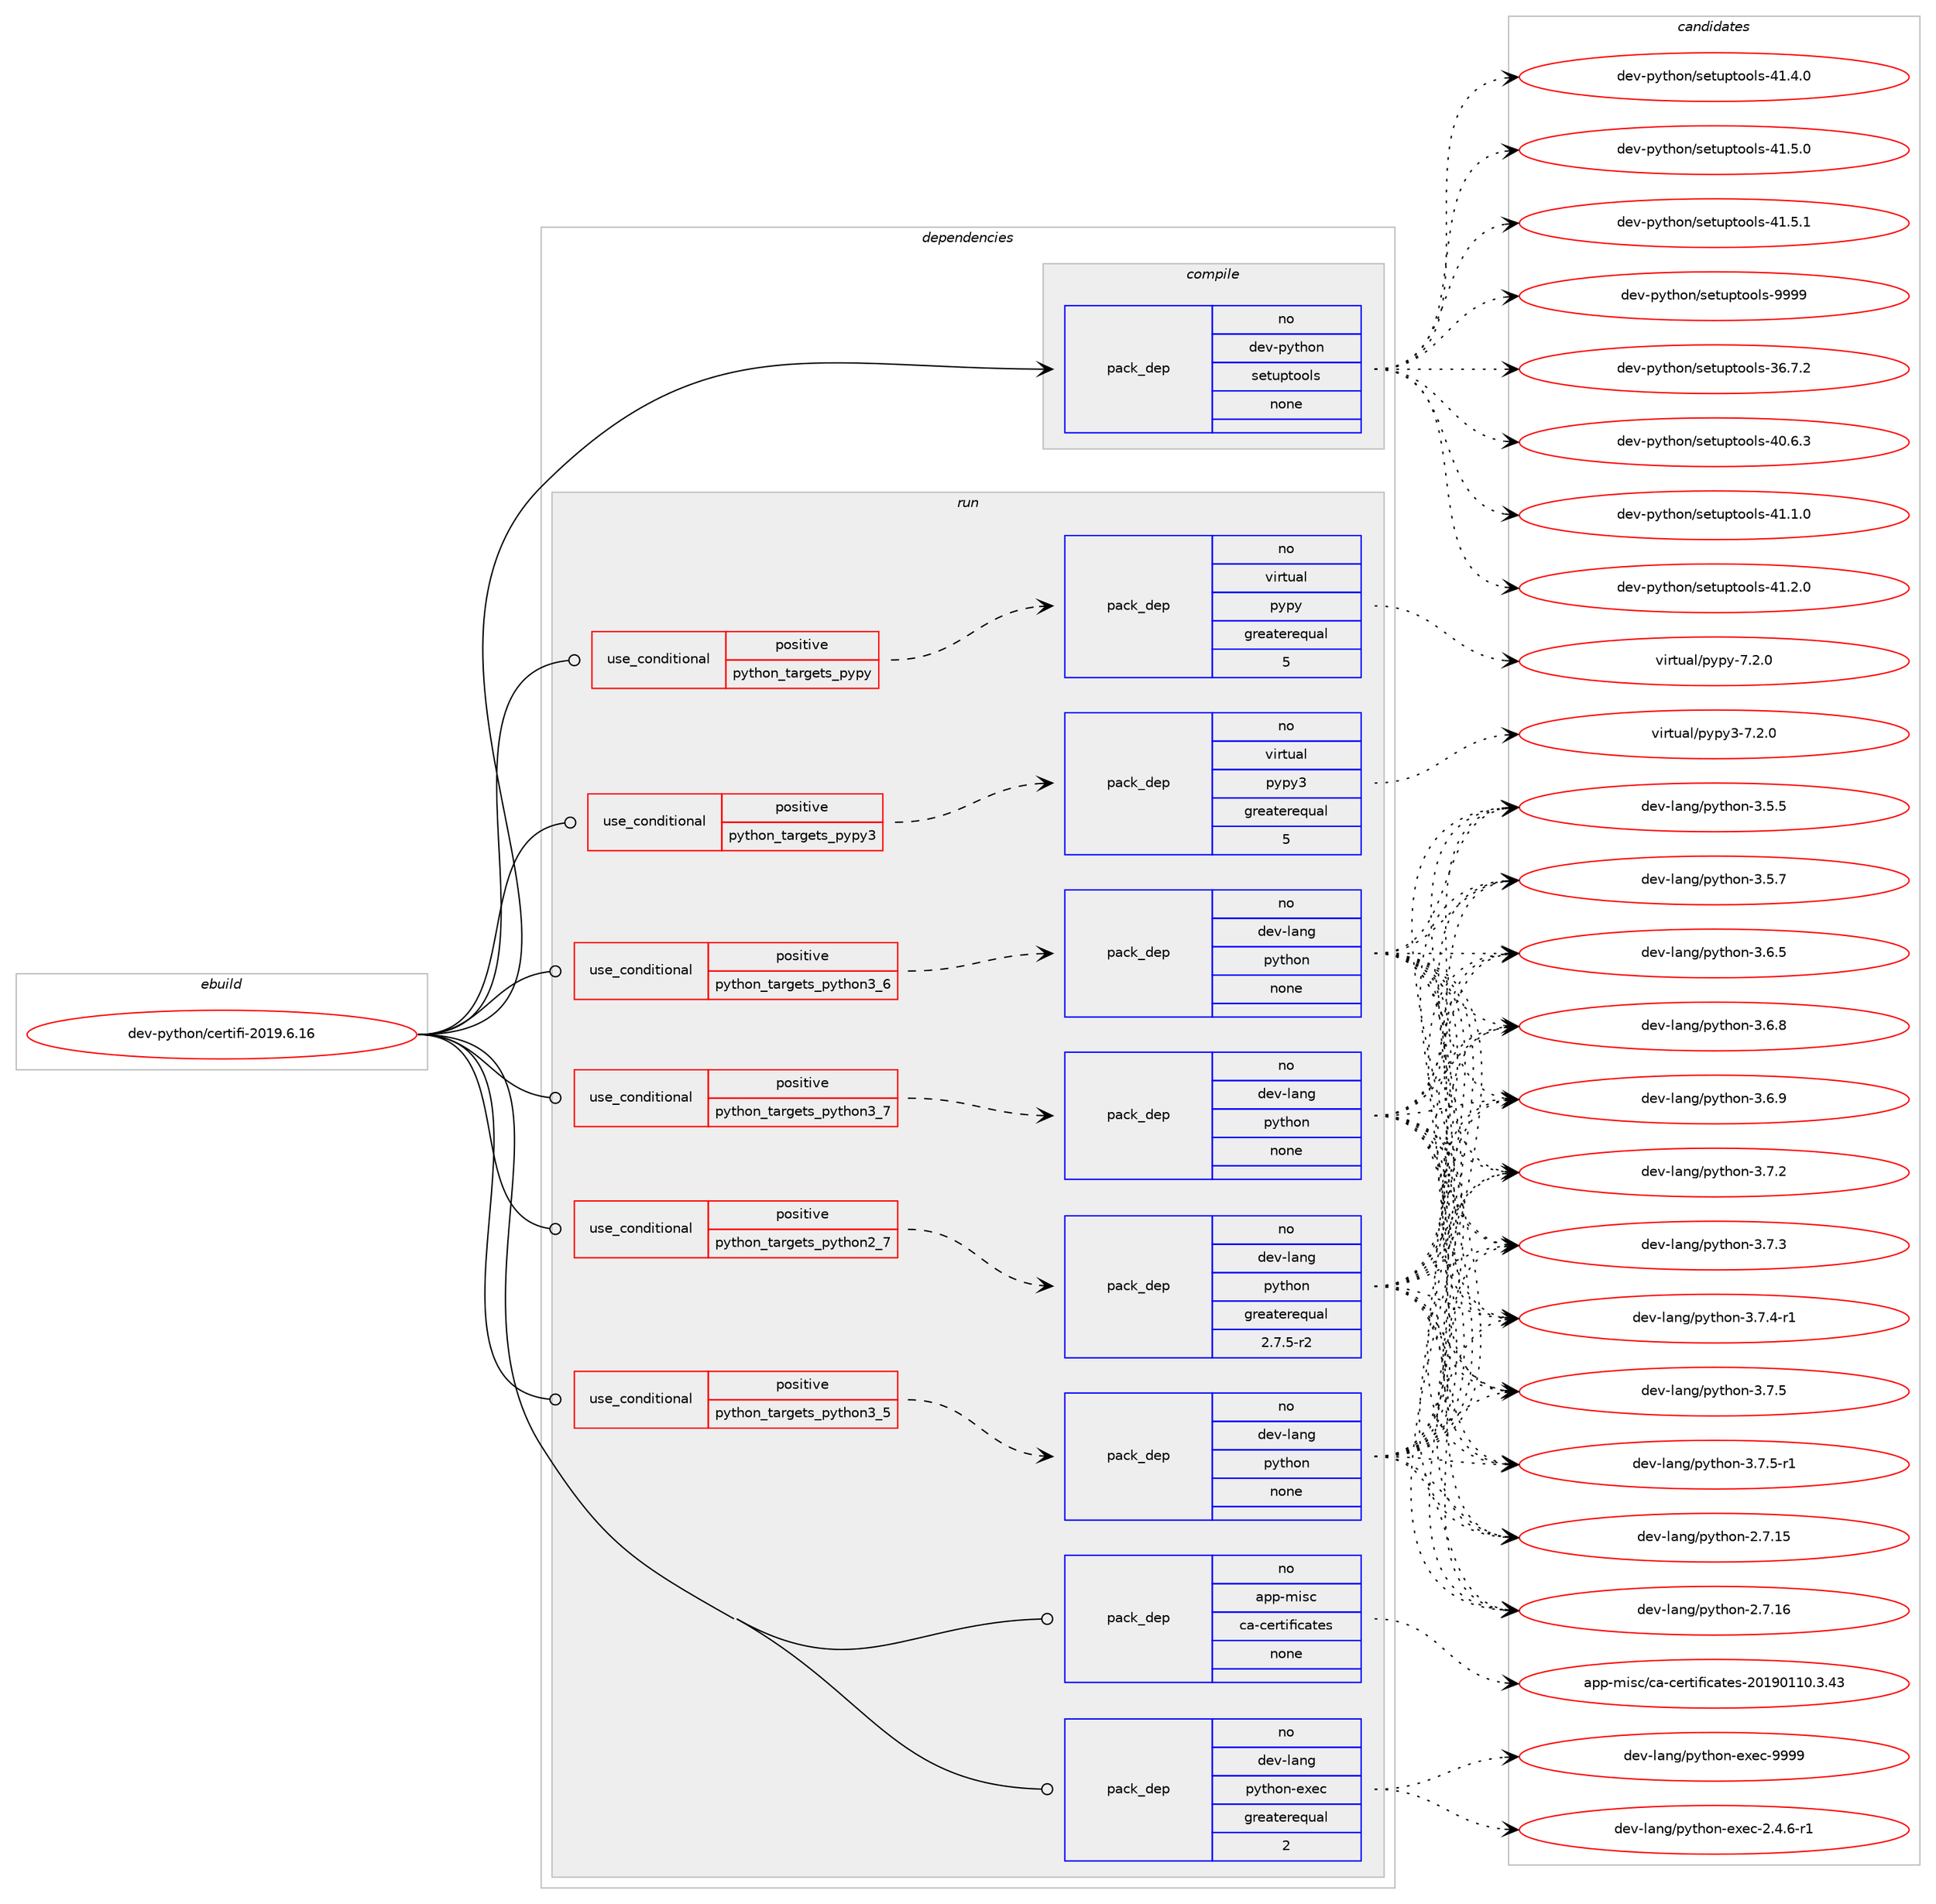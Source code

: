 digraph prolog {

# *************
# Graph options
# *************

newrank=true;
concentrate=true;
compound=true;
graph [rankdir=LR,fontname=Helvetica,fontsize=10,ranksep=1.5];#, ranksep=2.5, nodesep=0.2];
edge  [arrowhead=vee];
node  [fontname=Helvetica,fontsize=10];

# **********
# The ebuild
# **********

subgraph cluster_leftcol {
color=gray;
rank=same;
label=<<i>ebuild</i>>;
id [label="dev-python/certifi-2019.6.16", color=red, width=4, href="../dev-python/certifi-2019.6.16.svg"];
}

# ****************
# The dependencies
# ****************

subgraph cluster_midcol {
color=gray;
label=<<i>dependencies</i>>;
subgraph cluster_compile {
fillcolor="#eeeeee";
style=filled;
label=<<i>compile</i>>;
subgraph pack449265 {
dependency598387 [label=<<TABLE BORDER="0" CELLBORDER="1" CELLSPACING="0" CELLPADDING="4" WIDTH="220"><TR><TD ROWSPAN="6" CELLPADDING="30">pack_dep</TD></TR><TR><TD WIDTH="110">no</TD></TR><TR><TD>dev-python</TD></TR><TR><TD>setuptools</TD></TR><TR><TD>none</TD></TR><TR><TD></TD></TR></TABLE>>, shape=none, color=blue];
}
id:e -> dependency598387:w [weight=20,style="solid",arrowhead="vee"];
}
subgraph cluster_compileandrun {
fillcolor="#eeeeee";
style=filled;
label=<<i>compile and run</i>>;
}
subgraph cluster_run {
fillcolor="#eeeeee";
style=filled;
label=<<i>run</i>>;
subgraph cond137343 {
dependency598388 [label=<<TABLE BORDER="0" CELLBORDER="1" CELLSPACING="0" CELLPADDING="4"><TR><TD ROWSPAN="3" CELLPADDING="10">use_conditional</TD></TR><TR><TD>positive</TD></TR><TR><TD>python_targets_pypy</TD></TR></TABLE>>, shape=none, color=red];
subgraph pack449266 {
dependency598389 [label=<<TABLE BORDER="0" CELLBORDER="1" CELLSPACING="0" CELLPADDING="4" WIDTH="220"><TR><TD ROWSPAN="6" CELLPADDING="30">pack_dep</TD></TR><TR><TD WIDTH="110">no</TD></TR><TR><TD>virtual</TD></TR><TR><TD>pypy</TD></TR><TR><TD>greaterequal</TD></TR><TR><TD>5</TD></TR></TABLE>>, shape=none, color=blue];
}
dependency598388:e -> dependency598389:w [weight=20,style="dashed",arrowhead="vee"];
}
id:e -> dependency598388:w [weight=20,style="solid",arrowhead="odot"];
subgraph cond137344 {
dependency598390 [label=<<TABLE BORDER="0" CELLBORDER="1" CELLSPACING="0" CELLPADDING="4"><TR><TD ROWSPAN="3" CELLPADDING="10">use_conditional</TD></TR><TR><TD>positive</TD></TR><TR><TD>python_targets_pypy3</TD></TR></TABLE>>, shape=none, color=red];
subgraph pack449267 {
dependency598391 [label=<<TABLE BORDER="0" CELLBORDER="1" CELLSPACING="0" CELLPADDING="4" WIDTH="220"><TR><TD ROWSPAN="6" CELLPADDING="30">pack_dep</TD></TR><TR><TD WIDTH="110">no</TD></TR><TR><TD>virtual</TD></TR><TR><TD>pypy3</TD></TR><TR><TD>greaterequal</TD></TR><TR><TD>5</TD></TR></TABLE>>, shape=none, color=blue];
}
dependency598390:e -> dependency598391:w [weight=20,style="dashed",arrowhead="vee"];
}
id:e -> dependency598390:w [weight=20,style="solid",arrowhead="odot"];
subgraph cond137345 {
dependency598392 [label=<<TABLE BORDER="0" CELLBORDER="1" CELLSPACING="0" CELLPADDING="4"><TR><TD ROWSPAN="3" CELLPADDING="10">use_conditional</TD></TR><TR><TD>positive</TD></TR><TR><TD>python_targets_python2_7</TD></TR></TABLE>>, shape=none, color=red];
subgraph pack449268 {
dependency598393 [label=<<TABLE BORDER="0" CELLBORDER="1" CELLSPACING="0" CELLPADDING="4" WIDTH="220"><TR><TD ROWSPAN="6" CELLPADDING="30">pack_dep</TD></TR><TR><TD WIDTH="110">no</TD></TR><TR><TD>dev-lang</TD></TR><TR><TD>python</TD></TR><TR><TD>greaterequal</TD></TR><TR><TD>2.7.5-r2</TD></TR></TABLE>>, shape=none, color=blue];
}
dependency598392:e -> dependency598393:w [weight=20,style="dashed",arrowhead="vee"];
}
id:e -> dependency598392:w [weight=20,style="solid",arrowhead="odot"];
subgraph cond137346 {
dependency598394 [label=<<TABLE BORDER="0" CELLBORDER="1" CELLSPACING="0" CELLPADDING="4"><TR><TD ROWSPAN="3" CELLPADDING="10">use_conditional</TD></TR><TR><TD>positive</TD></TR><TR><TD>python_targets_python3_5</TD></TR></TABLE>>, shape=none, color=red];
subgraph pack449269 {
dependency598395 [label=<<TABLE BORDER="0" CELLBORDER="1" CELLSPACING="0" CELLPADDING="4" WIDTH="220"><TR><TD ROWSPAN="6" CELLPADDING="30">pack_dep</TD></TR><TR><TD WIDTH="110">no</TD></TR><TR><TD>dev-lang</TD></TR><TR><TD>python</TD></TR><TR><TD>none</TD></TR><TR><TD></TD></TR></TABLE>>, shape=none, color=blue];
}
dependency598394:e -> dependency598395:w [weight=20,style="dashed",arrowhead="vee"];
}
id:e -> dependency598394:w [weight=20,style="solid",arrowhead="odot"];
subgraph cond137347 {
dependency598396 [label=<<TABLE BORDER="0" CELLBORDER="1" CELLSPACING="0" CELLPADDING="4"><TR><TD ROWSPAN="3" CELLPADDING="10">use_conditional</TD></TR><TR><TD>positive</TD></TR><TR><TD>python_targets_python3_6</TD></TR></TABLE>>, shape=none, color=red];
subgraph pack449270 {
dependency598397 [label=<<TABLE BORDER="0" CELLBORDER="1" CELLSPACING="0" CELLPADDING="4" WIDTH="220"><TR><TD ROWSPAN="6" CELLPADDING="30">pack_dep</TD></TR><TR><TD WIDTH="110">no</TD></TR><TR><TD>dev-lang</TD></TR><TR><TD>python</TD></TR><TR><TD>none</TD></TR><TR><TD></TD></TR></TABLE>>, shape=none, color=blue];
}
dependency598396:e -> dependency598397:w [weight=20,style="dashed",arrowhead="vee"];
}
id:e -> dependency598396:w [weight=20,style="solid",arrowhead="odot"];
subgraph cond137348 {
dependency598398 [label=<<TABLE BORDER="0" CELLBORDER="1" CELLSPACING="0" CELLPADDING="4"><TR><TD ROWSPAN="3" CELLPADDING="10">use_conditional</TD></TR><TR><TD>positive</TD></TR><TR><TD>python_targets_python3_7</TD></TR></TABLE>>, shape=none, color=red];
subgraph pack449271 {
dependency598399 [label=<<TABLE BORDER="0" CELLBORDER="1" CELLSPACING="0" CELLPADDING="4" WIDTH="220"><TR><TD ROWSPAN="6" CELLPADDING="30">pack_dep</TD></TR><TR><TD WIDTH="110">no</TD></TR><TR><TD>dev-lang</TD></TR><TR><TD>python</TD></TR><TR><TD>none</TD></TR><TR><TD></TD></TR></TABLE>>, shape=none, color=blue];
}
dependency598398:e -> dependency598399:w [weight=20,style="dashed",arrowhead="vee"];
}
id:e -> dependency598398:w [weight=20,style="solid",arrowhead="odot"];
subgraph pack449272 {
dependency598400 [label=<<TABLE BORDER="0" CELLBORDER="1" CELLSPACING="0" CELLPADDING="4" WIDTH="220"><TR><TD ROWSPAN="6" CELLPADDING="30">pack_dep</TD></TR><TR><TD WIDTH="110">no</TD></TR><TR><TD>app-misc</TD></TR><TR><TD>ca-certificates</TD></TR><TR><TD>none</TD></TR><TR><TD></TD></TR></TABLE>>, shape=none, color=blue];
}
id:e -> dependency598400:w [weight=20,style="solid",arrowhead="odot"];
subgraph pack449273 {
dependency598401 [label=<<TABLE BORDER="0" CELLBORDER="1" CELLSPACING="0" CELLPADDING="4" WIDTH="220"><TR><TD ROWSPAN="6" CELLPADDING="30">pack_dep</TD></TR><TR><TD WIDTH="110">no</TD></TR><TR><TD>dev-lang</TD></TR><TR><TD>python-exec</TD></TR><TR><TD>greaterequal</TD></TR><TR><TD>2</TD></TR></TABLE>>, shape=none, color=blue];
}
id:e -> dependency598401:w [weight=20,style="solid",arrowhead="odot"];
}
}

# **************
# The candidates
# **************

subgraph cluster_choices {
rank=same;
color=gray;
label=<<i>candidates</i>>;

subgraph choice449265 {
color=black;
nodesep=1;
choice100101118451121211161041111104711510111611711211611111110811545515446554650 [label="dev-python/setuptools-36.7.2", color=red, width=4,href="../dev-python/setuptools-36.7.2.svg"];
choice100101118451121211161041111104711510111611711211611111110811545524846544651 [label="dev-python/setuptools-40.6.3", color=red, width=4,href="../dev-python/setuptools-40.6.3.svg"];
choice100101118451121211161041111104711510111611711211611111110811545524946494648 [label="dev-python/setuptools-41.1.0", color=red, width=4,href="../dev-python/setuptools-41.1.0.svg"];
choice100101118451121211161041111104711510111611711211611111110811545524946504648 [label="dev-python/setuptools-41.2.0", color=red, width=4,href="../dev-python/setuptools-41.2.0.svg"];
choice100101118451121211161041111104711510111611711211611111110811545524946524648 [label="dev-python/setuptools-41.4.0", color=red, width=4,href="../dev-python/setuptools-41.4.0.svg"];
choice100101118451121211161041111104711510111611711211611111110811545524946534648 [label="dev-python/setuptools-41.5.0", color=red, width=4,href="../dev-python/setuptools-41.5.0.svg"];
choice100101118451121211161041111104711510111611711211611111110811545524946534649 [label="dev-python/setuptools-41.5.1", color=red, width=4,href="../dev-python/setuptools-41.5.1.svg"];
choice10010111845112121116104111110471151011161171121161111111081154557575757 [label="dev-python/setuptools-9999", color=red, width=4,href="../dev-python/setuptools-9999.svg"];
dependency598387:e -> choice100101118451121211161041111104711510111611711211611111110811545515446554650:w [style=dotted,weight="100"];
dependency598387:e -> choice100101118451121211161041111104711510111611711211611111110811545524846544651:w [style=dotted,weight="100"];
dependency598387:e -> choice100101118451121211161041111104711510111611711211611111110811545524946494648:w [style=dotted,weight="100"];
dependency598387:e -> choice100101118451121211161041111104711510111611711211611111110811545524946504648:w [style=dotted,weight="100"];
dependency598387:e -> choice100101118451121211161041111104711510111611711211611111110811545524946524648:w [style=dotted,weight="100"];
dependency598387:e -> choice100101118451121211161041111104711510111611711211611111110811545524946534648:w [style=dotted,weight="100"];
dependency598387:e -> choice100101118451121211161041111104711510111611711211611111110811545524946534649:w [style=dotted,weight="100"];
dependency598387:e -> choice10010111845112121116104111110471151011161171121161111111081154557575757:w [style=dotted,weight="100"];
}
subgraph choice449266 {
color=black;
nodesep=1;
choice1181051141161179710847112121112121455546504648 [label="virtual/pypy-7.2.0", color=red, width=4,href="../virtual/pypy-7.2.0.svg"];
dependency598389:e -> choice1181051141161179710847112121112121455546504648:w [style=dotted,weight="100"];
}
subgraph choice449267 {
color=black;
nodesep=1;
choice118105114116117971084711212111212151455546504648 [label="virtual/pypy3-7.2.0", color=red, width=4,href="../virtual/pypy3-7.2.0.svg"];
dependency598391:e -> choice118105114116117971084711212111212151455546504648:w [style=dotted,weight="100"];
}
subgraph choice449268 {
color=black;
nodesep=1;
choice10010111845108971101034711212111610411111045504655464953 [label="dev-lang/python-2.7.15", color=red, width=4,href="../dev-lang/python-2.7.15.svg"];
choice10010111845108971101034711212111610411111045504655464954 [label="dev-lang/python-2.7.16", color=red, width=4,href="../dev-lang/python-2.7.16.svg"];
choice100101118451089711010347112121116104111110455146534653 [label="dev-lang/python-3.5.5", color=red, width=4,href="../dev-lang/python-3.5.5.svg"];
choice100101118451089711010347112121116104111110455146534655 [label="dev-lang/python-3.5.7", color=red, width=4,href="../dev-lang/python-3.5.7.svg"];
choice100101118451089711010347112121116104111110455146544653 [label="dev-lang/python-3.6.5", color=red, width=4,href="../dev-lang/python-3.6.5.svg"];
choice100101118451089711010347112121116104111110455146544656 [label="dev-lang/python-3.6.8", color=red, width=4,href="../dev-lang/python-3.6.8.svg"];
choice100101118451089711010347112121116104111110455146544657 [label="dev-lang/python-3.6.9", color=red, width=4,href="../dev-lang/python-3.6.9.svg"];
choice100101118451089711010347112121116104111110455146554650 [label="dev-lang/python-3.7.2", color=red, width=4,href="../dev-lang/python-3.7.2.svg"];
choice100101118451089711010347112121116104111110455146554651 [label="dev-lang/python-3.7.3", color=red, width=4,href="../dev-lang/python-3.7.3.svg"];
choice1001011184510897110103471121211161041111104551465546524511449 [label="dev-lang/python-3.7.4-r1", color=red, width=4,href="../dev-lang/python-3.7.4-r1.svg"];
choice100101118451089711010347112121116104111110455146554653 [label="dev-lang/python-3.7.5", color=red, width=4,href="../dev-lang/python-3.7.5.svg"];
choice1001011184510897110103471121211161041111104551465546534511449 [label="dev-lang/python-3.7.5-r1", color=red, width=4,href="../dev-lang/python-3.7.5-r1.svg"];
dependency598393:e -> choice10010111845108971101034711212111610411111045504655464953:w [style=dotted,weight="100"];
dependency598393:e -> choice10010111845108971101034711212111610411111045504655464954:w [style=dotted,weight="100"];
dependency598393:e -> choice100101118451089711010347112121116104111110455146534653:w [style=dotted,weight="100"];
dependency598393:e -> choice100101118451089711010347112121116104111110455146534655:w [style=dotted,weight="100"];
dependency598393:e -> choice100101118451089711010347112121116104111110455146544653:w [style=dotted,weight="100"];
dependency598393:e -> choice100101118451089711010347112121116104111110455146544656:w [style=dotted,weight="100"];
dependency598393:e -> choice100101118451089711010347112121116104111110455146544657:w [style=dotted,weight="100"];
dependency598393:e -> choice100101118451089711010347112121116104111110455146554650:w [style=dotted,weight="100"];
dependency598393:e -> choice100101118451089711010347112121116104111110455146554651:w [style=dotted,weight="100"];
dependency598393:e -> choice1001011184510897110103471121211161041111104551465546524511449:w [style=dotted,weight="100"];
dependency598393:e -> choice100101118451089711010347112121116104111110455146554653:w [style=dotted,weight="100"];
dependency598393:e -> choice1001011184510897110103471121211161041111104551465546534511449:w [style=dotted,weight="100"];
}
subgraph choice449269 {
color=black;
nodesep=1;
choice10010111845108971101034711212111610411111045504655464953 [label="dev-lang/python-2.7.15", color=red, width=4,href="../dev-lang/python-2.7.15.svg"];
choice10010111845108971101034711212111610411111045504655464954 [label="dev-lang/python-2.7.16", color=red, width=4,href="../dev-lang/python-2.7.16.svg"];
choice100101118451089711010347112121116104111110455146534653 [label="dev-lang/python-3.5.5", color=red, width=4,href="../dev-lang/python-3.5.5.svg"];
choice100101118451089711010347112121116104111110455146534655 [label="dev-lang/python-3.5.7", color=red, width=4,href="../dev-lang/python-3.5.7.svg"];
choice100101118451089711010347112121116104111110455146544653 [label="dev-lang/python-3.6.5", color=red, width=4,href="../dev-lang/python-3.6.5.svg"];
choice100101118451089711010347112121116104111110455146544656 [label="dev-lang/python-3.6.8", color=red, width=4,href="../dev-lang/python-3.6.8.svg"];
choice100101118451089711010347112121116104111110455146544657 [label="dev-lang/python-3.6.9", color=red, width=4,href="../dev-lang/python-3.6.9.svg"];
choice100101118451089711010347112121116104111110455146554650 [label="dev-lang/python-3.7.2", color=red, width=4,href="../dev-lang/python-3.7.2.svg"];
choice100101118451089711010347112121116104111110455146554651 [label="dev-lang/python-3.7.3", color=red, width=4,href="../dev-lang/python-3.7.3.svg"];
choice1001011184510897110103471121211161041111104551465546524511449 [label="dev-lang/python-3.7.4-r1", color=red, width=4,href="../dev-lang/python-3.7.4-r1.svg"];
choice100101118451089711010347112121116104111110455146554653 [label="dev-lang/python-3.7.5", color=red, width=4,href="../dev-lang/python-3.7.5.svg"];
choice1001011184510897110103471121211161041111104551465546534511449 [label="dev-lang/python-3.7.5-r1", color=red, width=4,href="../dev-lang/python-3.7.5-r1.svg"];
dependency598395:e -> choice10010111845108971101034711212111610411111045504655464953:w [style=dotted,weight="100"];
dependency598395:e -> choice10010111845108971101034711212111610411111045504655464954:w [style=dotted,weight="100"];
dependency598395:e -> choice100101118451089711010347112121116104111110455146534653:w [style=dotted,weight="100"];
dependency598395:e -> choice100101118451089711010347112121116104111110455146534655:w [style=dotted,weight="100"];
dependency598395:e -> choice100101118451089711010347112121116104111110455146544653:w [style=dotted,weight="100"];
dependency598395:e -> choice100101118451089711010347112121116104111110455146544656:w [style=dotted,weight="100"];
dependency598395:e -> choice100101118451089711010347112121116104111110455146544657:w [style=dotted,weight="100"];
dependency598395:e -> choice100101118451089711010347112121116104111110455146554650:w [style=dotted,weight="100"];
dependency598395:e -> choice100101118451089711010347112121116104111110455146554651:w [style=dotted,weight="100"];
dependency598395:e -> choice1001011184510897110103471121211161041111104551465546524511449:w [style=dotted,weight="100"];
dependency598395:e -> choice100101118451089711010347112121116104111110455146554653:w [style=dotted,weight="100"];
dependency598395:e -> choice1001011184510897110103471121211161041111104551465546534511449:w [style=dotted,weight="100"];
}
subgraph choice449270 {
color=black;
nodesep=1;
choice10010111845108971101034711212111610411111045504655464953 [label="dev-lang/python-2.7.15", color=red, width=4,href="../dev-lang/python-2.7.15.svg"];
choice10010111845108971101034711212111610411111045504655464954 [label="dev-lang/python-2.7.16", color=red, width=4,href="../dev-lang/python-2.7.16.svg"];
choice100101118451089711010347112121116104111110455146534653 [label="dev-lang/python-3.5.5", color=red, width=4,href="../dev-lang/python-3.5.5.svg"];
choice100101118451089711010347112121116104111110455146534655 [label="dev-lang/python-3.5.7", color=red, width=4,href="../dev-lang/python-3.5.7.svg"];
choice100101118451089711010347112121116104111110455146544653 [label="dev-lang/python-3.6.5", color=red, width=4,href="../dev-lang/python-3.6.5.svg"];
choice100101118451089711010347112121116104111110455146544656 [label="dev-lang/python-3.6.8", color=red, width=4,href="../dev-lang/python-3.6.8.svg"];
choice100101118451089711010347112121116104111110455146544657 [label="dev-lang/python-3.6.9", color=red, width=4,href="../dev-lang/python-3.6.9.svg"];
choice100101118451089711010347112121116104111110455146554650 [label="dev-lang/python-3.7.2", color=red, width=4,href="../dev-lang/python-3.7.2.svg"];
choice100101118451089711010347112121116104111110455146554651 [label="dev-lang/python-3.7.3", color=red, width=4,href="../dev-lang/python-3.7.3.svg"];
choice1001011184510897110103471121211161041111104551465546524511449 [label="dev-lang/python-3.7.4-r1", color=red, width=4,href="../dev-lang/python-3.7.4-r1.svg"];
choice100101118451089711010347112121116104111110455146554653 [label="dev-lang/python-3.7.5", color=red, width=4,href="../dev-lang/python-3.7.5.svg"];
choice1001011184510897110103471121211161041111104551465546534511449 [label="dev-lang/python-3.7.5-r1", color=red, width=4,href="../dev-lang/python-3.7.5-r1.svg"];
dependency598397:e -> choice10010111845108971101034711212111610411111045504655464953:w [style=dotted,weight="100"];
dependency598397:e -> choice10010111845108971101034711212111610411111045504655464954:w [style=dotted,weight="100"];
dependency598397:e -> choice100101118451089711010347112121116104111110455146534653:w [style=dotted,weight="100"];
dependency598397:e -> choice100101118451089711010347112121116104111110455146534655:w [style=dotted,weight="100"];
dependency598397:e -> choice100101118451089711010347112121116104111110455146544653:w [style=dotted,weight="100"];
dependency598397:e -> choice100101118451089711010347112121116104111110455146544656:w [style=dotted,weight="100"];
dependency598397:e -> choice100101118451089711010347112121116104111110455146544657:w [style=dotted,weight="100"];
dependency598397:e -> choice100101118451089711010347112121116104111110455146554650:w [style=dotted,weight="100"];
dependency598397:e -> choice100101118451089711010347112121116104111110455146554651:w [style=dotted,weight="100"];
dependency598397:e -> choice1001011184510897110103471121211161041111104551465546524511449:w [style=dotted,weight="100"];
dependency598397:e -> choice100101118451089711010347112121116104111110455146554653:w [style=dotted,weight="100"];
dependency598397:e -> choice1001011184510897110103471121211161041111104551465546534511449:w [style=dotted,weight="100"];
}
subgraph choice449271 {
color=black;
nodesep=1;
choice10010111845108971101034711212111610411111045504655464953 [label="dev-lang/python-2.7.15", color=red, width=4,href="../dev-lang/python-2.7.15.svg"];
choice10010111845108971101034711212111610411111045504655464954 [label="dev-lang/python-2.7.16", color=red, width=4,href="../dev-lang/python-2.7.16.svg"];
choice100101118451089711010347112121116104111110455146534653 [label="dev-lang/python-3.5.5", color=red, width=4,href="../dev-lang/python-3.5.5.svg"];
choice100101118451089711010347112121116104111110455146534655 [label="dev-lang/python-3.5.7", color=red, width=4,href="../dev-lang/python-3.5.7.svg"];
choice100101118451089711010347112121116104111110455146544653 [label="dev-lang/python-3.6.5", color=red, width=4,href="../dev-lang/python-3.6.5.svg"];
choice100101118451089711010347112121116104111110455146544656 [label="dev-lang/python-3.6.8", color=red, width=4,href="../dev-lang/python-3.6.8.svg"];
choice100101118451089711010347112121116104111110455146544657 [label="dev-lang/python-3.6.9", color=red, width=4,href="../dev-lang/python-3.6.9.svg"];
choice100101118451089711010347112121116104111110455146554650 [label="dev-lang/python-3.7.2", color=red, width=4,href="../dev-lang/python-3.7.2.svg"];
choice100101118451089711010347112121116104111110455146554651 [label="dev-lang/python-3.7.3", color=red, width=4,href="../dev-lang/python-3.7.3.svg"];
choice1001011184510897110103471121211161041111104551465546524511449 [label="dev-lang/python-3.7.4-r1", color=red, width=4,href="../dev-lang/python-3.7.4-r1.svg"];
choice100101118451089711010347112121116104111110455146554653 [label="dev-lang/python-3.7.5", color=red, width=4,href="../dev-lang/python-3.7.5.svg"];
choice1001011184510897110103471121211161041111104551465546534511449 [label="dev-lang/python-3.7.5-r1", color=red, width=4,href="../dev-lang/python-3.7.5-r1.svg"];
dependency598399:e -> choice10010111845108971101034711212111610411111045504655464953:w [style=dotted,weight="100"];
dependency598399:e -> choice10010111845108971101034711212111610411111045504655464954:w [style=dotted,weight="100"];
dependency598399:e -> choice100101118451089711010347112121116104111110455146534653:w [style=dotted,weight="100"];
dependency598399:e -> choice100101118451089711010347112121116104111110455146534655:w [style=dotted,weight="100"];
dependency598399:e -> choice100101118451089711010347112121116104111110455146544653:w [style=dotted,weight="100"];
dependency598399:e -> choice100101118451089711010347112121116104111110455146544656:w [style=dotted,weight="100"];
dependency598399:e -> choice100101118451089711010347112121116104111110455146544657:w [style=dotted,weight="100"];
dependency598399:e -> choice100101118451089711010347112121116104111110455146554650:w [style=dotted,weight="100"];
dependency598399:e -> choice100101118451089711010347112121116104111110455146554651:w [style=dotted,weight="100"];
dependency598399:e -> choice1001011184510897110103471121211161041111104551465546524511449:w [style=dotted,weight="100"];
dependency598399:e -> choice100101118451089711010347112121116104111110455146554653:w [style=dotted,weight="100"];
dependency598399:e -> choice1001011184510897110103471121211161041111104551465546534511449:w [style=dotted,weight="100"];
}
subgraph choice449272 {
color=black;
nodesep=1;
choice971121124510910511599479997459910111411610510210599971161011154550484957484949484651465251 [label="app-misc/ca-certificates-20190110.3.43", color=red, width=4,href="../app-misc/ca-certificates-20190110.3.43.svg"];
dependency598400:e -> choice971121124510910511599479997459910111411610510210599971161011154550484957484949484651465251:w [style=dotted,weight="100"];
}
subgraph choice449273 {
color=black;
nodesep=1;
choice10010111845108971101034711212111610411111045101120101994550465246544511449 [label="dev-lang/python-exec-2.4.6-r1", color=red, width=4,href="../dev-lang/python-exec-2.4.6-r1.svg"];
choice10010111845108971101034711212111610411111045101120101994557575757 [label="dev-lang/python-exec-9999", color=red, width=4,href="../dev-lang/python-exec-9999.svg"];
dependency598401:e -> choice10010111845108971101034711212111610411111045101120101994550465246544511449:w [style=dotted,weight="100"];
dependency598401:e -> choice10010111845108971101034711212111610411111045101120101994557575757:w [style=dotted,weight="100"];
}
}

}
